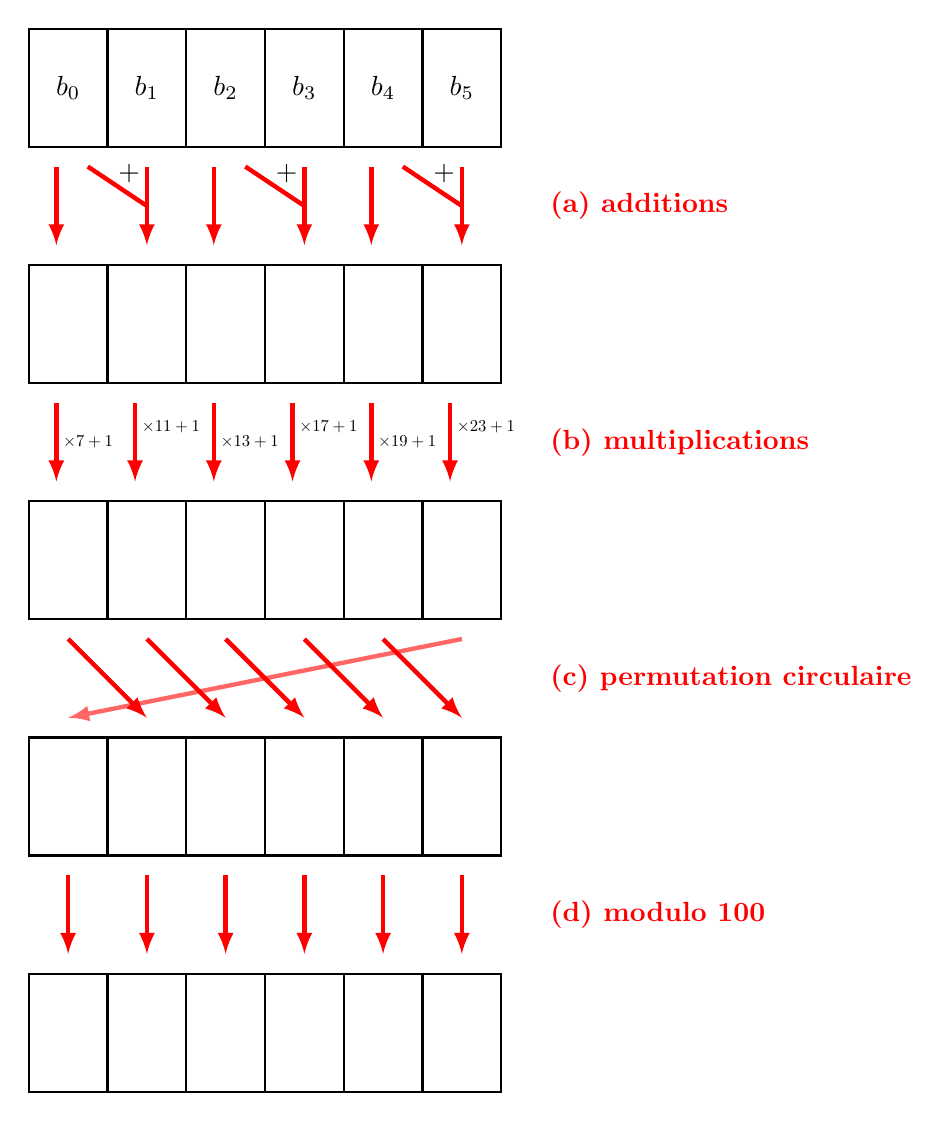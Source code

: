 \begin{tikzpicture}%[scale=1.2, every node/.style={scale=1.2}]
%\usetikzlibrary{backgrounds}
\def\rectangle{
\draw[thick] (0,0) rectangle  +(6,1.5);
\foreach \i in {1,2,3,4,5}{
  \draw[thick] (\i,0) -- ++(0,1.5);
};
}

\foreach \j in {0,3,6,9,12}{
  \begin{scope}[yshift=\j cm]
    \rectangle;
  \end{scope}
}

\foreach \i in {0,1,2,3,4,5}{
  \node at  (\i+0.5,12.75) {$b_\i$};
};

% Modulo 100
\foreach \i in {0,1,2,3,4,5}{
  \draw[<-,>=latex,ultra thick,red] (\i+0.5,1.75) -- ++(0,1);
};

% Permutation   
% \begin{scope}[on background layer]
        \draw[<-,>=latex,ultra thick,red!60] (0.5,4.75) -- ++(5,1);
 %   \end{scope}
\foreach \i in {1,2,3,4,5}{
  \draw[<-,>=latex,ultra thick,red] (\i+0.5,4.75) -- ++(-1,1);
};

% Multiplications
\foreach \i/\p in {0/7,2/13,4/19}{
  \draw[<-,>=latex,ultra thick,red] (\i+0.35,7.75) -- ++(0,1) node[midway,right,scale=0.6,black]{$\times \p + 1$};
};
\foreach \i/\p in {1/11,3/17,5/23}{
  \draw[<-,>=latex,ultra thick,red] (\i+0.35,7.75) -- ++(0,1) node[pos=0.7,right,scale=0.6,black]{$\times \p + 1$};
};

% Additions
\foreach \i in {0,2,4}{
  \draw[<-,>=latex,ultra thick,red] (\i+0.35,10.75) -- ++(0,1);
};
\foreach \i in {1,3,5}{
  \draw[<-,>=latex,ultra thick,red] (\i+0.5,10.75) -- ++(0,1);
\draw[ultra thick,red] (\i+0.5,11.25) -- ++(-0.75,0.5) node[pos=0.3,above,black] {$+$};
};

\node[right,red] at (6.5,2.25) {\bf (d) modulo 100};
\node[right,red] at (6.5,5.25) {\bf (c) permutation circulaire};
\node[right,red] at (6.5,8.25) {\bf (b) multiplications};
\node[right,red] at (6.5,11.25) {\bf (a) additions};

\end{tikzpicture}
